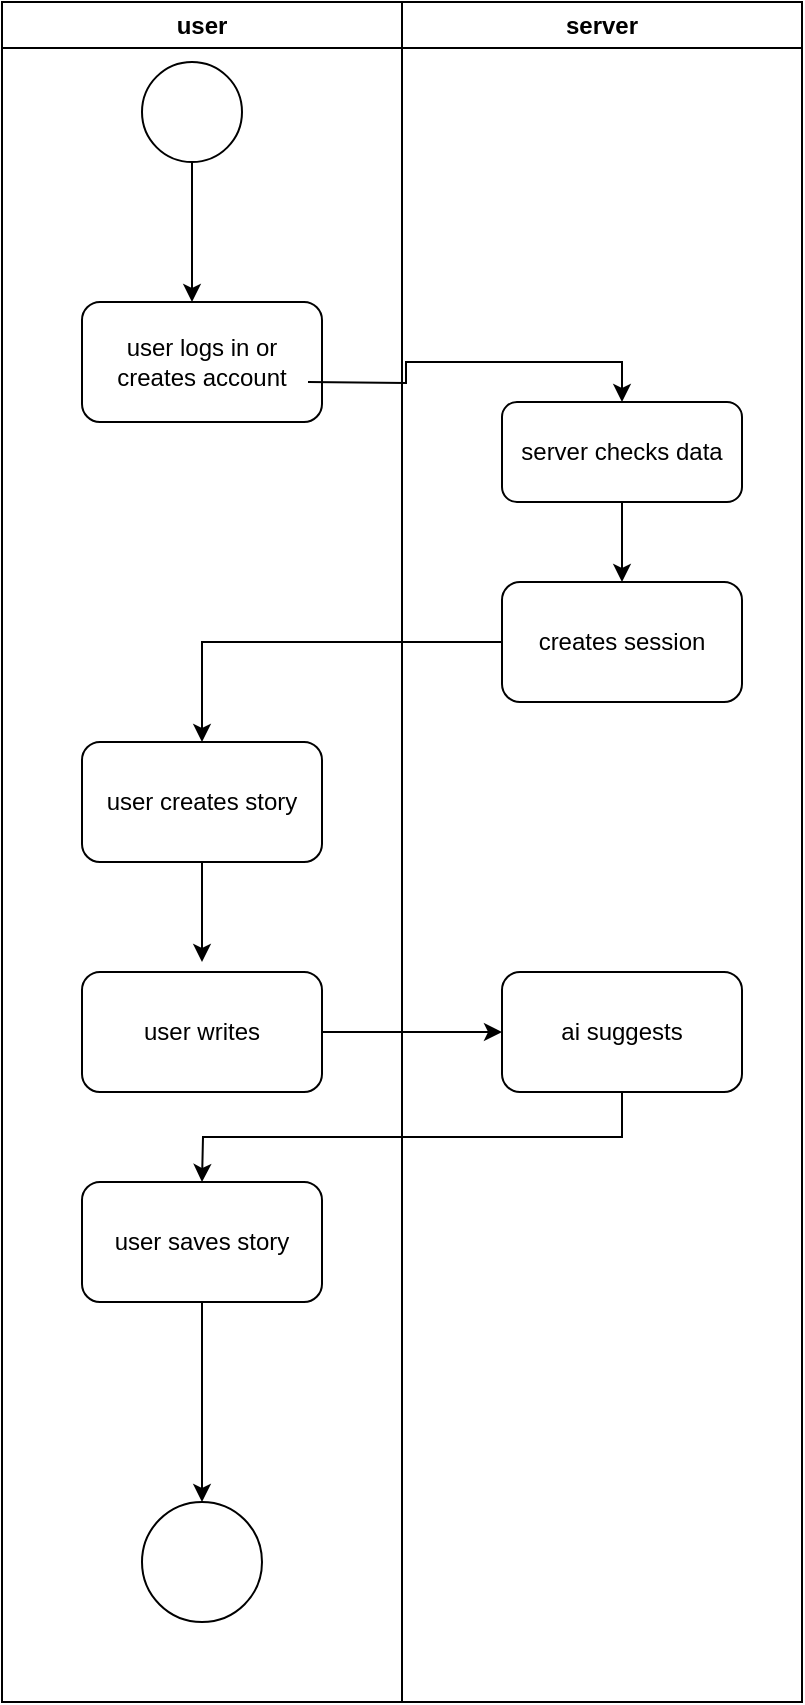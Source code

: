 <mxfile version="27.0.6">
  <diagram id="C5RBs43oDa-KdzZeNtuy" name="Page-1">
    <mxGraphModel dx="2066" dy="1187" grid="1" gridSize="10" guides="1" tooltips="1" connect="1" arrows="1" fold="1" page="1" pageScale="1" pageWidth="827" pageHeight="1169" math="0" shadow="0">
      <root>
        <mxCell id="WIyWlLk6GJQsqaUBKTNV-0" />
        <mxCell id="WIyWlLk6GJQsqaUBKTNV-1" parent="WIyWlLk6GJQsqaUBKTNV-0" />
        <mxCell id="LHmwkZIFMtt4fP4HRNVj-0" value="user" style="swimlane;whiteSpace=wrap;html=1;" parent="WIyWlLk6GJQsqaUBKTNV-1" vertex="1">
          <mxGeometry x="120" y="40" width="200" height="850" as="geometry" />
        </mxCell>
        <mxCell id="LHmwkZIFMtt4fP4HRNVj-3" style="edgeStyle=orthogonalEdgeStyle;rounded=0;orthogonalLoop=1;jettySize=auto;html=1;" parent="LHmwkZIFMtt4fP4HRNVj-0" source="LHmwkZIFMtt4fP4HRNVj-2" edge="1">
          <mxGeometry relative="1" as="geometry">
            <mxPoint x="95" y="150" as="targetPoint" />
          </mxGeometry>
        </mxCell>
        <mxCell id="LHmwkZIFMtt4fP4HRNVj-2" value="" style="ellipse;whiteSpace=wrap;html=1;aspect=fixed;" parent="LHmwkZIFMtt4fP4HRNVj-0" vertex="1">
          <mxGeometry x="70" y="30" width="50" height="50" as="geometry" />
        </mxCell>
        <mxCell id="LHmwkZIFMtt4fP4HRNVj-4" value="user logs in or creates account" style="rounded=1;whiteSpace=wrap;html=1;" parent="LHmwkZIFMtt4fP4HRNVj-0" vertex="1">
          <mxGeometry x="40" y="150" width="120" height="60" as="geometry" />
        </mxCell>
        <mxCell id="LHmwkZIFMtt4fP4HRNVj-17" value="" style="ellipse;whiteSpace=wrap;html=1;aspect=fixed;" parent="LHmwkZIFMtt4fP4HRNVj-0" vertex="1">
          <mxGeometry x="70" y="750" width="60" height="60" as="geometry" />
        </mxCell>
        <mxCell id="8JFS9ZM2So2eCv7tfFeF-8" style="edgeStyle=orthogonalEdgeStyle;rounded=0;orthogonalLoop=1;jettySize=auto;html=1;" edge="1" parent="LHmwkZIFMtt4fP4HRNVj-0" source="8JFS9ZM2So2eCv7tfFeF-6">
          <mxGeometry relative="1" as="geometry">
            <mxPoint x="100" y="480" as="targetPoint" />
          </mxGeometry>
        </mxCell>
        <mxCell id="8JFS9ZM2So2eCv7tfFeF-6" value="user creates story" style="rounded=1;whiteSpace=wrap;html=1;" vertex="1" parent="LHmwkZIFMtt4fP4HRNVj-0">
          <mxGeometry x="40" y="370" width="120" height="60" as="geometry" />
        </mxCell>
        <mxCell id="8JFS9ZM2So2eCv7tfFeF-9" value="user writes" style="rounded=1;whiteSpace=wrap;html=1;" vertex="1" parent="LHmwkZIFMtt4fP4HRNVj-0">
          <mxGeometry x="40" y="485" width="120" height="60" as="geometry" />
        </mxCell>
        <mxCell id="8JFS9ZM2So2eCv7tfFeF-13" style="edgeStyle=orthogonalEdgeStyle;rounded=0;orthogonalLoop=1;jettySize=auto;html=1;" edge="1" parent="LHmwkZIFMtt4fP4HRNVj-0" source="8JFS9ZM2So2eCv7tfFeF-12" target="LHmwkZIFMtt4fP4HRNVj-17">
          <mxGeometry relative="1" as="geometry" />
        </mxCell>
        <mxCell id="8JFS9ZM2So2eCv7tfFeF-12" value="user saves story" style="rounded=1;whiteSpace=wrap;html=1;" vertex="1" parent="LHmwkZIFMtt4fP4HRNVj-0">
          <mxGeometry x="40" y="590" width="120" height="60" as="geometry" />
        </mxCell>
        <mxCell id="LHmwkZIFMtt4fP4HRNVj-1" value="server" style="swimlane;whiteSpace=wrap;html=1;startSize=23;" parent="WIyWlLk6GJQsqaUBKTNV-1" vertex="1">
          <mxGeometry x="320" y="40" width="200" height="850" as="geometry" />
        </mxCell>
        <mxCell id="LHmwkZIFMtt4fP4HRNVj-19" value="" style="endArrow=classic;html=1;rounded=0;exitX=1;exitY=0.5;exitDx=0;exitDy=0;" parent="LHmwkZIFMtt4fP4HRNVj-1" source="8JFS9ZM2So2eCv7tfFeF-9" edge="1">
          <mxGeometry width="50" height="50" relative="1" as="geometry">
            <mxPoint x="160" y="510" as="sourcePoint" />
            <mxPoint x="50" y="515" as="targetPoint" />
          </mxGeometry>
        </mxCell>
        <mxCell id="8JFS9ZM2So2eCv7tfFeF-2" value="server checks data" style="rounded=1;whiteSpace=wrap;html=1;" vertex="1" parent="LHmwkZIFMtt4fP4HRNVj-1">
          <mxGeometry x="50" y="200" width="120" height="50" as="geometry" />
        </mxCell>
        <mxCell id="LHmwkZIFMtt4fP4HRNVj-6" style="edgeStyle=orthogonalEdgeStyle;rounded=0;orthogonalLoop=1;jettySize=auto;html=1;entryX=0.5;entryY=0;entryDx=0;entryDy=0;" parent="LHmwkZIFMtt4fP4HRNVj-1" edge="1" target="8JFS9ZM2So2eCv7tfFeF-2">
          <mxGeometry relative="1" as="geometry">
            <mxPoint x="93" y="80" as="targetPoint" />
            <mxPoint x="-47" y="190" as="sourcePoint" />
          </mxGeometry>
        </mxCell>
        <mxCell id="8JFS9ZM2So2eCv7tfFeF-5" value="" style="edgeStyle=orthogonalEdgeStyle;rounded=0;orthogonalLoop=1;jettySize=auto;html=1;" edge="1" parent="LHmwkZIFMtt4fP4HRNVj-1" source="8JFS9ZM2So2eCv7tfFeF-2" target="8JFS9ZM2So2eCv7tfFeF-4">
          <mxGeometry relative="1" as="geometry">
            <mxPoint x="430" y="440" as="targetPoint" />
            <mxPoint x="430" y="290" as="sourcePoint" />
          </mxGeometry>
        </mxCell>
        <mxCell id="8JFS9ZM2So2eCv7tfFeF-4" value="creates session" style="rounded=1;whiteSpace=wrap;html=1;" vertex="1" parent="LHmwkZIFMtt4fP4HRNVj-1">
          <mxGeometry x="50" y="290" width="120" height="60" as="geometry" />
        </mxCell>
        <mxCell id="8JFS9ZM2So2eCv7tfFeF-11" style="edgeStyle=orthogonalEdgeStyle;rounded=0;orthogonalLoop=1;jettySize=auto;html=1;exitX=0.5;exitY=1;exitDx=0;exitDy=0;" edge="1" parent="LHmwkZIFMtt4fP4HRNVj-1" source="8JFS9ZM2So2eCv7tfFeF-10">
          <mxGeometry relative="1" as="geometry">
            <mxPoint x="-100" y="590" as="targetPoint" />
          </mxGeometry>
        </mxCell>
        <mxCell id="8JFS9ZM2So2eCv7tfFeF-10" value="ai suggests" style="rounded=1;whiteSpace=wrap;html=1;" vertex="1" parent="LHmwkZIFMtt4fP4HRNVj-1">
          <mxGeometry x="50" y="485" width="120" height="60" as="geometry" />
        </mxCell>
        <mxCell id="8JFS9ZM2So2eCv7tfFeF-7" style="edgeStyle=orthogonalEdgeStyle;rounded=0;orthogonalLoop=1;jettySize=auto;html=1;entryX=0.5;entryY=0;entryDx=0;entryDy=0;" edge="1" parent="WIyWlLk6GJQsqaUBKTNV-1" source="8JFS9ZM2So2eCv7tfFeF-4" target="8JFS9ZM2So2eCv7tfFeF-6">
          <mxGeometry relative="1" as="geometry" />
        </mxCell>
      </root>
    </mxGraphModel>
  </diagram>
</mxfile>
